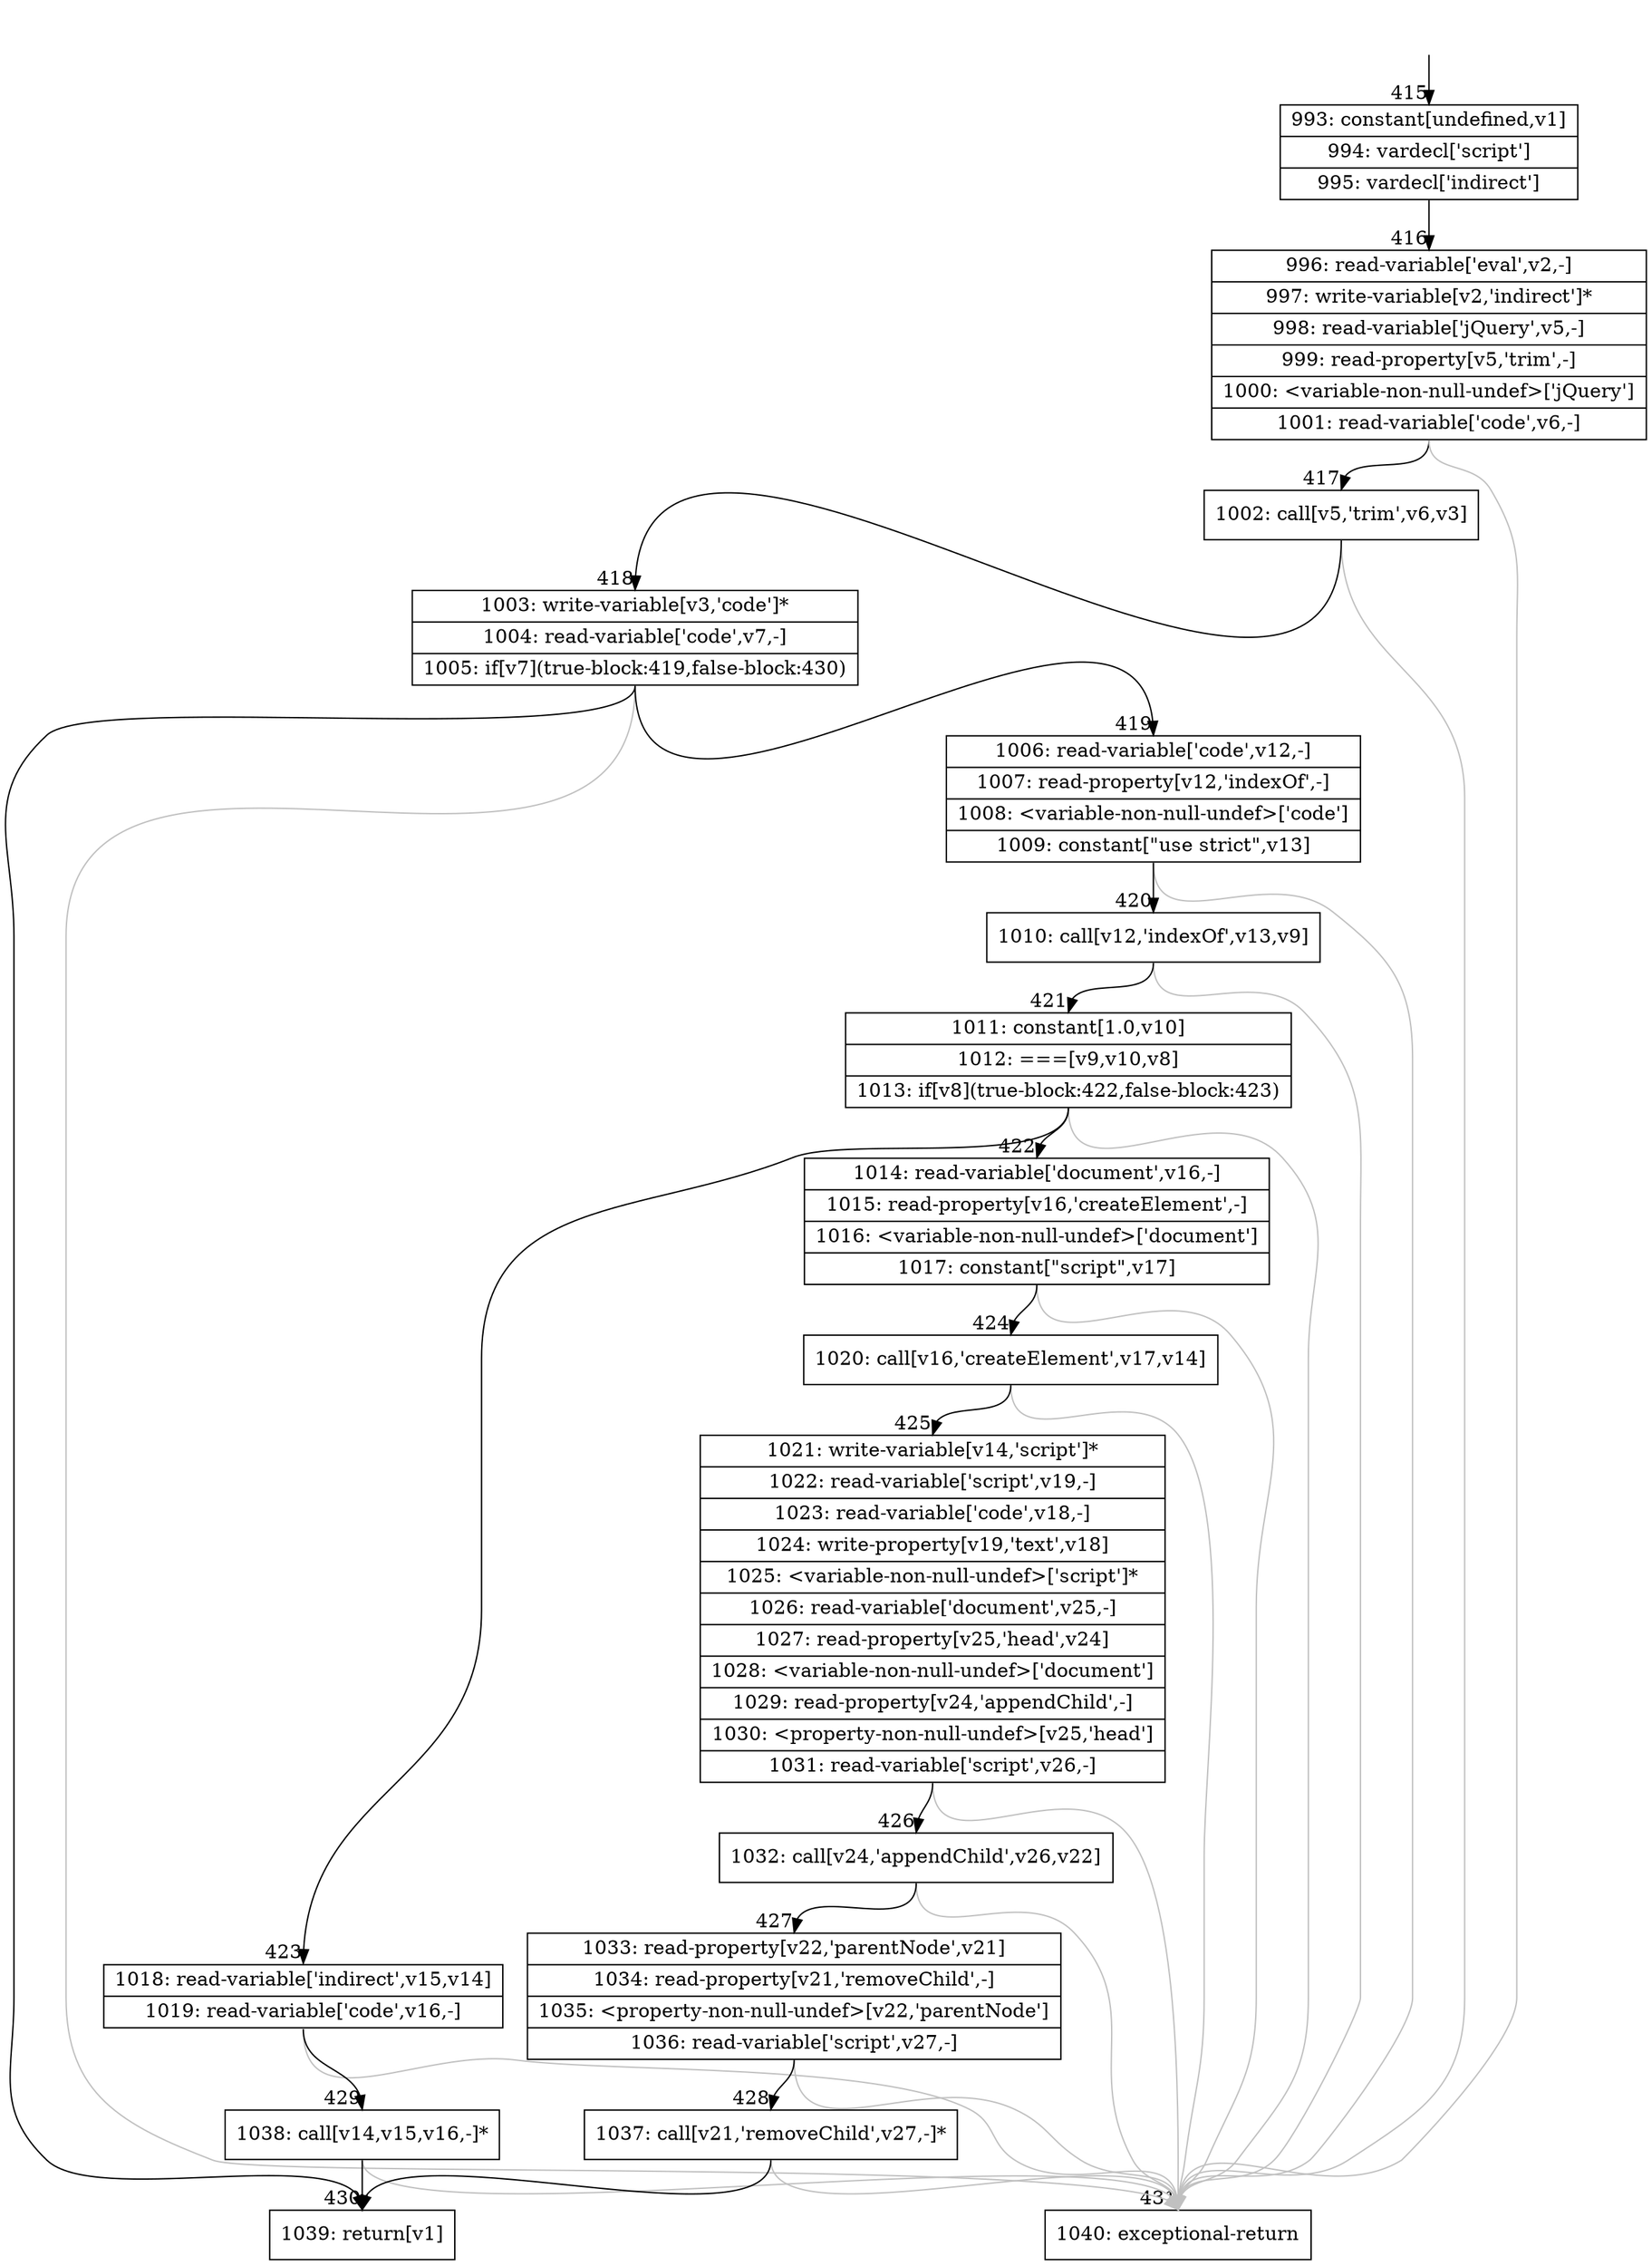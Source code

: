 digraph {
rankdir="TD"
BB_entry32[shape=none,label=""];
BB_entry32 -> BB415 [tailport=s, headport=n, headlabel="    415"]
BB415 [shape=record label="{993: constant[undefined,v1]|994: vardecl['script']|995: vardecl['indirect']}" ] 
BB415 -> BB416 [tailport=s, headport=n, headlabel="      416"]
BB416 [shape=record label="{996: read-variable['eval',v2,-]|997: write-variable[v2,'indirect']*|998: read-variable['jQuery',v5,-]|999: read-property[v5,'trim',-]|1000: \<variable-non-null-undef\>['jQuery']|1001: read-variable['code',v6,-]}" ] 
BB416 -> BB417 [tailport=s, headport=n, headlabel="      417"]
BB416 -> BB431 [tailport=s, headport=n, color=gray, headlabel="      431"]
BB417 [shape=record label="{1002: call[v5,'trim',v6,v3]}" ] 
BB417 -> BB418 [tailport=s, headport=n, headlabel="      418"]
BB417 -> BB431 [tailport=s, headport=n, color=gray]
BB418 [shape=record label="{1003: write-variable[v3,'code']*|1004: read-variable['code',v7,-]|1005: if[v7](true-block:419,false-block:430)}" ] 
BB418 -> BB419 [tailport=s, headport=n, headlabel="      419"]
BB418 -> BB430 [tailport=s, headport=n, headlabel="      430"]
BB418 -> BB431 [tailport=s, headport=n, color=gray]
BB419 [shape=record label="{1006: read-variable['code',v12,-]|1007: read-property[v12,'indexOf',-]|1008: \<variable-non-null-undef\>['code']|1009: constant[\"use strict\",v13]}" ] 
BB419 -> BB420 [tailport=s, headport=n, headlabel="      420"]
BB419 -> BB431 [tailport=s, headport=n, color=gray]
BB420 [shape=record label="{1010: call[v12,'indexOf',v13,v9]}" ] 
BB420 -> BB421 [tailport=s, headport=n, headlabel="      421"]
BB420 -> BB431 [tailport=s, headport=n, color=gray]
BB421 [shape=record label="{1011: constant[1.0,v10]|1012: ===[v9,v10,v8]|1013: if[v8](true-block:422,false-block:423)}" ] 
BB421 -> BB422 [tailport=s, headport=n, headlabel="      422"]
BB421 -> BB423 [tailport=s, headport=n, headlabel="      423"]
BB421 -> BB431 [tailport=s, headport=n, color=gray]
BB422 [shape=record label="{1014: read-variable['document',v16,-]|1015: read-property[v16,'createElement',-]|1016: \<variable-non-null-undef\>['document']|1017: constant[\"script\",v17]}" ] 
BB422 -> BB424 [tailport=s, headport=n, headlabel="      424"]
BB422 -> BB431 [tailport=s, headport=n, color=gray]
BB423 [shape=record label="{1018: read-variable['indirect',v15,v14]|1019: read-variable['code',v16,-]}" ] 
BB423 -> BB429 [tailport=s, headport=n, headlabel="      429"]
BB423 -> BB431 [tailport=s, headport=n, color=gray]
BB424 [shape=record label="{1020: call[v16,'createElement',v17,v14]}" ] 
BB424 -> BB425 [tailport=s, headport=n, headlabel="      425"]
BB424 -> BB431 [tailport=s, headport=n, color=gray]
BB425 [shape=record label="{1021: write-variable[v14,'script']*|1022: read-variable['script',v19,-]|1023: read-variable['code',v18,-]|1024: write-property[v19,'text',v18]|1025: \<variable-non-null-undef\>['script']*|1026: read-variable['document',v25,-]|1027: read-property[v25,'head',v24]|1028: \<variable-non-null-undef\>['document']|1029: read-property[v24,'appendChild',-]|1030: \<property-non-null-undef\>[v25,'head']|1031: read-variable['script',v26,-]}" ] 
BB425 -> BB426 [tailport=s, headport=n, headlabel="      426"]
BB425 -> BB431 [tailport=s, headport=n, color=gray]
BB426 [shape=record label="{1032: call[v24,'appendChild',v26,v22]}" ] 
BB426 -> BB427 [tailport=s, headport=n, headlabel="      427"]
BB426 -> BB431 [tailport=s, headport=n, color=gray]
BB427 [shape=record label="{1033: read-property[v22,'parentNode',v21]|1034: read-property[v21,'removeChild',-]|1035: \<property-non-null-undef\>[v22,'parentNode']|1036: read-variable['script',v27,-]}" ] 
BB427 -> BB428 [tailport=s, headport=n, headlabel="      428"]
BB427 -> BB431 [tailport=s, headport=n, color=gray]
BB428 [shape=record label="{1037: call[v21,'removeChild',v27,-]*}" ] 
BB428 -> BB430 [tailport=s, headport=n]
BB428 -> BB431 [tailport=s, headport=n, color=gray]
BB429 [shape=record label="{1038: call[v14,v15,v16,-]*}" ] 
BB429 -> BB430 [tailport=s, headport=n]
BB429 -> BB431 [tailport=s, headport=n, color=gray]
BB430 [shape=record label="{1039: return[v1]}" ] 
BB431 [shape=record label="{1040: exceptional-return}" ] 
}
